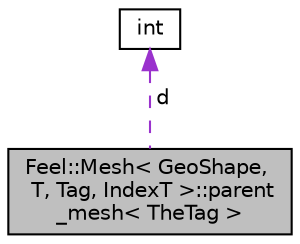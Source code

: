 digraph "Feel::Mesh&lt; GeoShape, T, Tag, IndexT &gt;::parent_mesh&lt; TheTag &gt;"
{
 // LATEX_PDF_SIZE
  edge [fontname="Helvetica",fontsize="10",labelfontname="Helvetica",labelfontsize="10"];
  node [fontname="Helvetica",fontsize="10",shape=record];
  Node1 [label="Feel::Mesh\< GeoShape,\l T, Tag, IndexT \>::parent\l_mesh\< TheTag \>",height=0.2,width=0.4,color="black", fillcolor="grey75", style="filled", fontcolor="black",tooltip=" "];
  Node2 -> Node1 [dir="back",color="darkorchid3",fontsize="10",style="dashed",label=" d" ,fontname="Helvetica"];
  Node2 [label="int",height=0.2,width=0.4,color="black", fillcolor="white", style="filled",URL="$classint.html",tooltip=" "];
}
